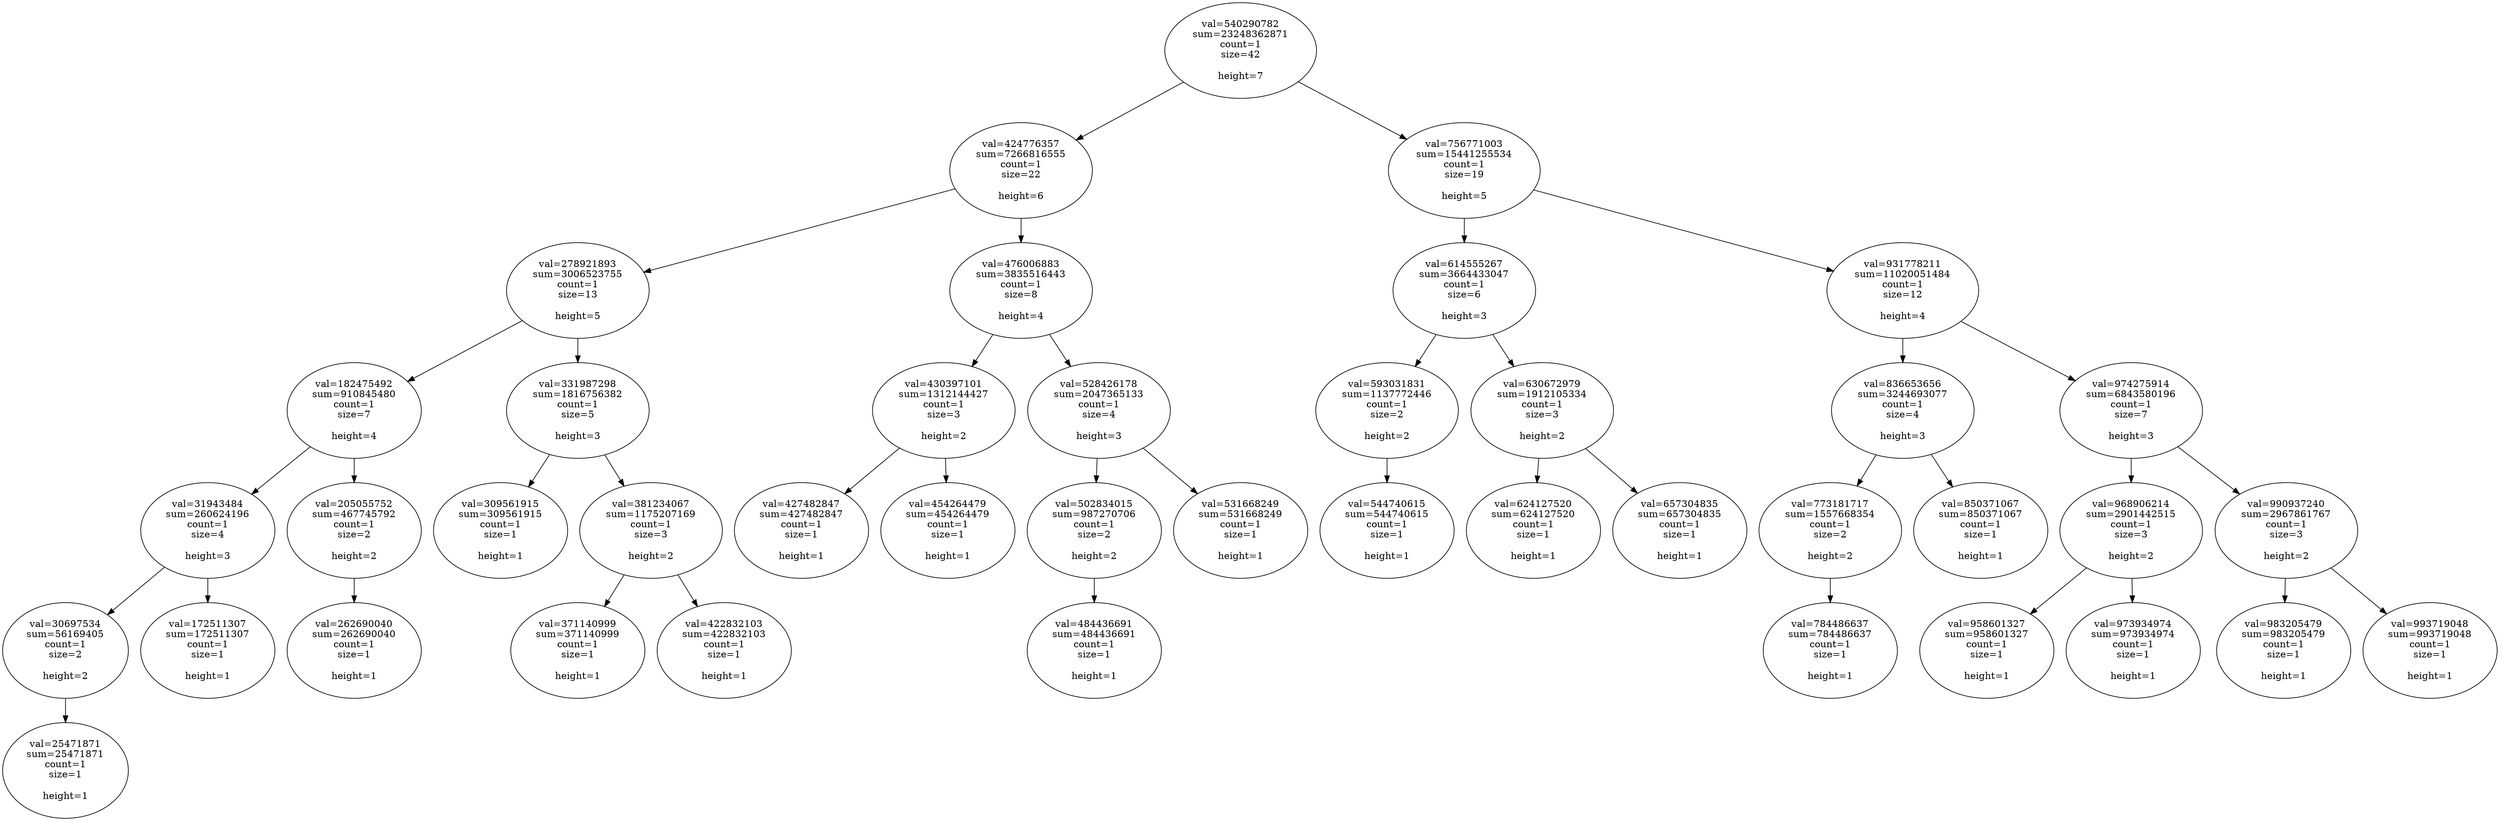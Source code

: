 digraph {
	1 [label=<val=25471871<BR/>sum=25471871<BR/>count=1<BR/>size=1<BR/><BR/>height=1<BR/>>]
	2 [label=<val=30697534<BR/>sum=56169405<BR/>count=1<BR/>size=2<BR/><BR/>height=2<BR/>>]
	2 -> 1
	3 [label=<val=31943484<BR/>sum=260624196<BR/>count=1<BR/>size=4<BR/><BR/>height=3<BR/>>]
	4 [label=<val=172511307<BR/>sum=172511307<BR/>count=1<BR/>size=1<BR/><BR/>height=1<BR/>>]
	3 -> 2
	3 -> 4
	5 [label=<val=182475492<BR/>sum=910845480<BR/>count=1<BR/>size=7<BR/><BR/>height=4<BR/>>]
	6 [label=<val=205055752<BR/>sum=467745792<BR/>count=1<BR/>size=2<BR/><BR/>height=2<BR/>>]
	7 [label=<val=262690040<BR/>sum=262690040<BR/>count=1<BR/>size=1<BR/><BR/>height=1<BR/>>]
	6 -> 7
	5 -> 3
	5 -> 6
	8 [label=<val=278921893<BR/>sum=3006523755<BR/>count=1<BR/>size=13<BR/><BR/>height=5<BR/>>]
	9 [label=<val=309561915<BR/>sum=309561915<BR/>count=1<BR/>size=1<BR/><BR/>height=1<BR/>>]
	10 [label=<val=331987298<BR/>sum=1816756382<BR/>count=1<BR/>size=5<BR/><BR/>height=3<BR/>>]
	11 [label=<val=371140999<BR/>sum=371140999<BR/>count=1<BR/>size=1<BR/><BR/>height=1<BR/>>]
	12 [label=<val=381234067<BR/>sum=1175207169<BR/>count=1<BR/>size=3<BR/><BR/>height=2<BR/>>]
	13 [label=<val=422832103<BR/>sum=422832103<BR/>count=1<BR/>size=1<BR/><BR/>height=1<BR/>>]
	12 -> 11
	12 -> 13
	10 -> 9
	10 -> 12
	8 -> 5
	8 -> 10
	14 [label=<val=424776357<BR/>sum=7266816555<BR/>count=1<BR/>size=22<BR/><BR/>height=6<BR/>>]
	15 [label=<val=427482847<BR/>sum=427482847<BR/>count=1<BR/>size=1<BR/><BR/>height=1<BR/>>]
	16 [label=<val=430397101<BR/>sum=1312144427<BR/>count=1<BR/>size=3<BR/><BR/>height=2<BR/>>]
	17 [label=<val=454264479<BR/>sum=454264479<BR/>count=1<BR/>size=1<BR/><BR/>height=1<BR/>>]
	16 -> 15
	16 -> 17
	18 [label=<val=476006883<BR/>sum=3835516443<BR/>count=1<BR/>size=8<BR/><BR/>height=4<BR/>>]
	19 [label=<val=484436691<BR/>sum=484436691<BR/>count=1<BR/>size=1<BR/><BR/>height=1<BR/>>]
	20 [label=<val=502834015<BR/>sum=987270706<BR/>count=1<BR/>size=2<BR/><BR/>height=2<BR/>>]
	20 -> 19
	21 [label=<val=528426178<BR/>sum=2047365133<BR/>count=1<BR/>size=4<BR/><BR/>height=3<BR/>>]
	22 [label=<val=531668249<BR/>sum=531668249<BR/>count=1<BR/>size=1<BR/><BR/>height=1<BR/>>]
	21 -> 20
	21 -> 22
	18 -> 16
	18 -> 21
	14 -> 8
	14 -> 18
	23 [label=<val=540290782<BR/>sum=23248362871<BR/>count=1<BR/>size=42<BR/><BR/>height=7<BR/>>]
	24 [label=<val=544740615<BR/>sum=544740615<BR/>count=1<BR/>size=1<BR/><BR/>height=1<BR/>>]
	25 [label=<val=593031831<BR/>sum=1137772446<BR/>count=1<BR/>size=2<BR/><BR/>height=2<BR/>>]
	25 -> 24
	26 [label=<val=614555267<BR/>sum=3664433047<BR/>count=1<BR/>size=6<BR/><BR/>height=3<BR/>>]
	27 [label=<val=624127520<BR/>sum=624127520<BR/>count=1<BR/>size=1<BR/><BR/>height=1<BR/>>]
	28 [label=<val=630672979<BR/>sum=1912105334<BR/>count=1<BR/>size=3<BR/><BR/>height=2<BR/>>]
	29 [label=<val=657304835<BR/>sum=657304835<BR/>count=1<BR/>size=1<BR/><BR/>height=1<BR/>>]
	28 -> 27
	28 -> 29
	26 -> 25
	26 -> 28
	30 [label=<val=756771003<BR/>sum=15441255534<BR/>count=1<BR/>size=19<BR/><BR/>height=5<BR/>>]
	31 [label=<val=773181717<BR/>sum=1557668354<BR/>count=1<BR/>size=2<BR/><BR/>height=2<BR/>>]
	32 [label=<val=784486637<BR/>sum=784486637<BR/>count=1<BR/>size=1<BR/><BR/>height=1<BR/>>]
	31 -> 32
	33 [label=<val=836653656<BR/>sum=3244693077<BR/>count=1<BR/>size=4<BR/><BR/>height=3<BR/>>]
	34 [label=<val=850371067<BR/>sum=850371067<BR/>count=1<BR/>size=1<BR/><BR/>height=1<BR/>>]
	33 -> 31
	33 -> 34
	35 [label=<val=931778211<BR/>sum=11020051484<BR/>count=1<BR/>size=12<BR/><BR/>height=4<BR/>>]
	36 [label=<val=958601327<BR/>sum=958601327<BR/>count=1<BR/>size=1<BR/><BR/>height=1<BR/>>]
	37 [label=<val=968906214<BR/>sum=2901442515<BR/>count=1<BR/>size=3<BR/><BR/>height=2<BR/>>]
	38 [label=<val=973934974<BR/>sum=973934974<BR/>count=1<BR/>size=1<BR/><BR/>height=1<BR/>>]
	37 -> 36
	37 -> 38
	39 [label=<val=974275914<BR/>sum=6843580196<BR/>count=1<BR/>size=7<BR/><BR/>height=3<BR/>>]
	40 [label=<val=983205479<BR/>sum=983205479<BR/>count=1<BR/>size=1<BR/><BR/>height=1<BR/>>]
	41 [label=<val=990937240<BR/>sum=2967861767<BR/>count=1<BR/>size=3<BR/><BR/>height=2<BR/>>]
	42 [label=<val=993719048<BR/>sum=993719048<BR/>count=1<BR/>size=1<BR/><BR/>height=1<BR/>>]
	41 -> 40
	41 -> 42
	39 -> 37
	39 -> 41
	35 -> 33
	35 -> 39
	30 -> 26
	30 -> 35
	23 -> 14
	23 -> 30
{rank=source;23}
}
